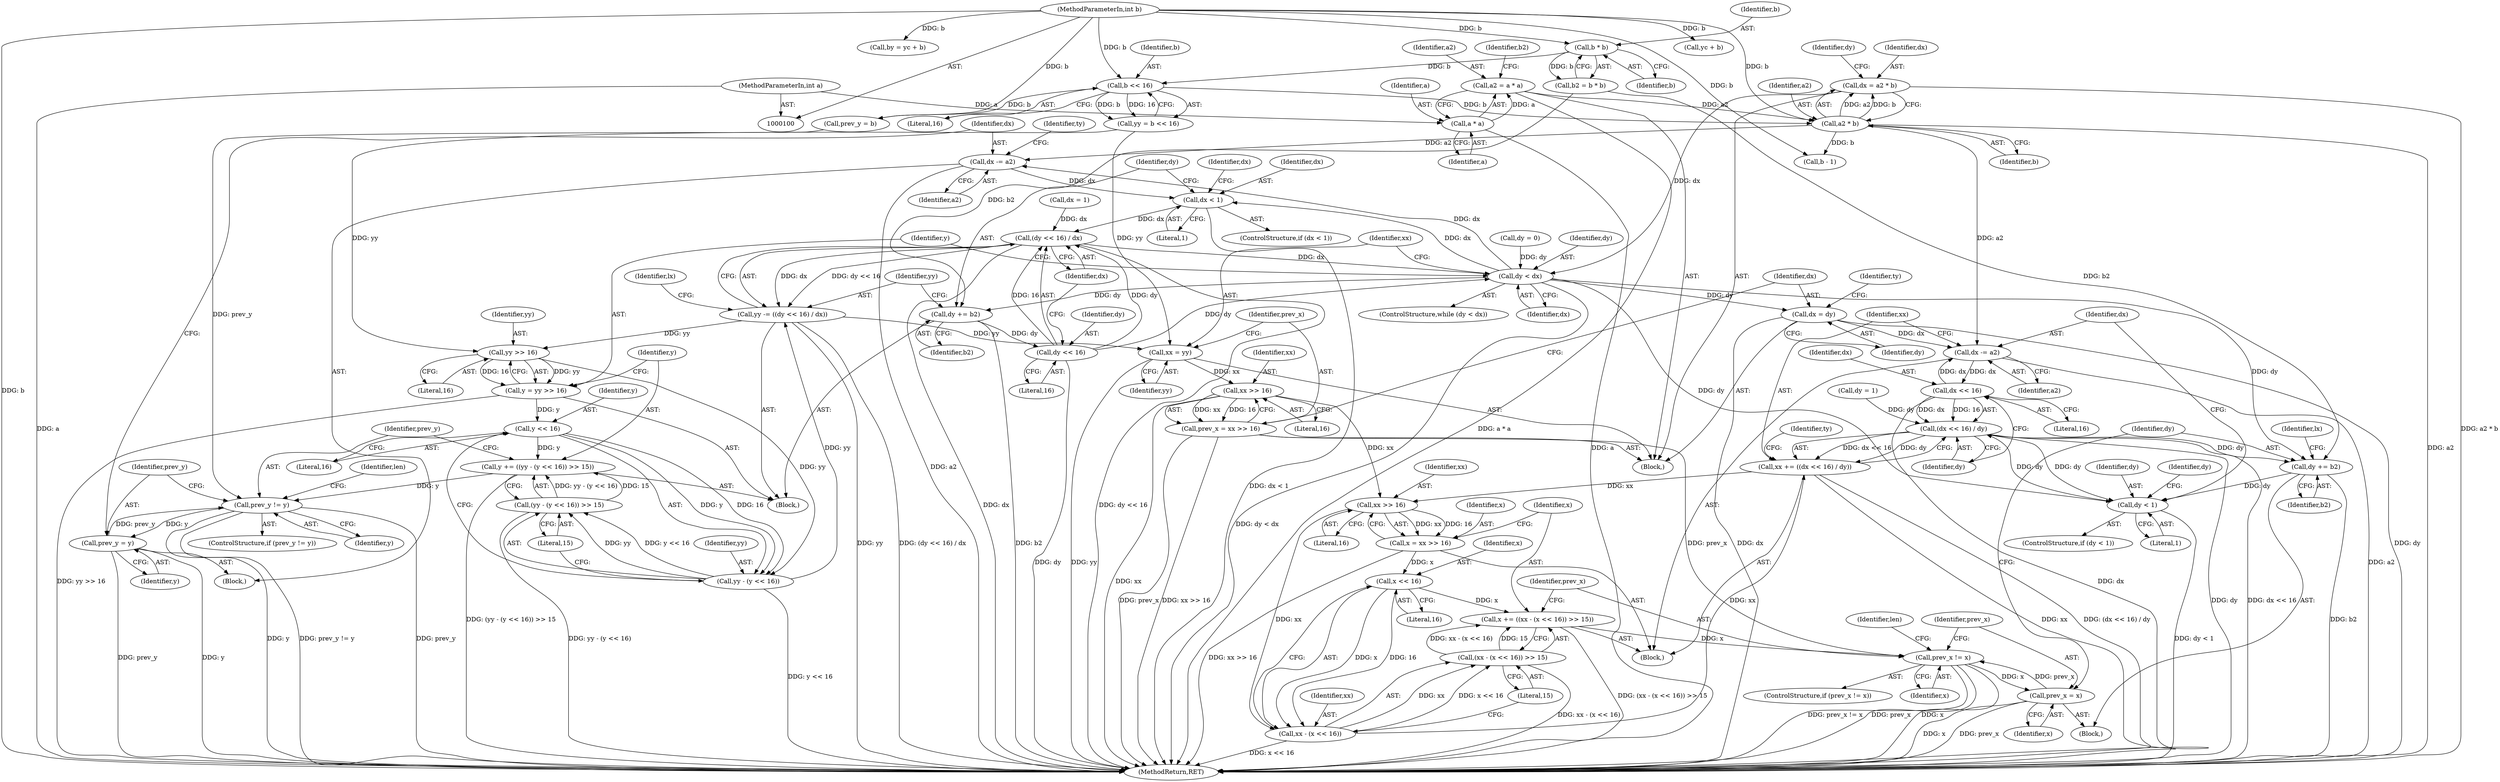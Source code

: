 digraph "0_enlightment_c94d83ccab15d5ef02f88d42dce38ed3f0892882@integer" {
"1000183" [label="(Call,dx = a2 * b)"];
"1000185" [label="(Call,a2 * b)"];
"1000165" [label="(Call,a2 = a * a)"];
"1000167" [label="(Call,a * a)"];
"1000103" [label="(MethodParameterIn,int a)"];
"1000104" [label="(MethodParameterIn,int b)"];
"1000177" [label="(Call,b << 16)"];
"1000172" [label="(Call,b * b)"];
"1000230" [label="(Call,dy < dx)"];
"1000257" [label="(Call,dx -= a2)"];
"1000316" [label="(Call,dx < 1)"];
"1000327" [label="(Call,(dy << 16) / dx)"];
"1000325" [label="(Call,yy -= ((dy << 16) / dx))"];
"1000237" [label="(Call,yy >> 16)"];
"1000235" [label="(Call,y = yy >> 16)"];
"1000245" [label="(Call,y << 16)"];
"1000240" [label="(Call,y += ((yy - (y << 16)) >> 15))"];
"1000250" [label="(Call,prev_y != y)"];
"1000254" [label="(Call,prev_y = y)"];
"1000243" [label="(Call,yy - (y << 16))"];
"1000242" [label="(Call,(yy - (y << 16)) >> 15)"];
"1000352" [label="(Call,xx = yy)"];
"1000357" [label="(Call,xx >> 16)"];
"1000355" [label="(Call,prev_x = xx >> 16)"];
"1000394" [label="(Call,prev_x != x)"];
"1000398" [label="(Call,prev_x = x)"];
"1000381" [label="(Call,xx >> 16)"];
"1000379" [label="(Call,x = xx >> 16)"];
"1000389" [label="(Call,x << 16)"];
"1000384" [label="(Call,x += ((xx - (x << 16)) >> 15))"];
"1000387" [label="(Call,xx - (x << 16))"];
"1000386" [label="(Call,(xx - (x << 16)) >> 15)"];
"1000478" [label="(Call,xx += ((dx << 16) / dy))"];
"1000322" [label="(Call,dy += b2)"];
"1000328" [label="(Call,dy << 16)"];
"1000360" [label="(Call,dx = dy)"];
"1000475" [label="(Call,dx -= a2)"];
"1000481" [label="(Call,dx << 16)"];
"1000480" [label="(Call,(dx << 16) / dy)"];
"1000401" [label="(Call,dy += b2)"];
"1000469" [label="(Call,dy < 1)"];
"1000242" [label="(Call,(yy - (y << 16)) >> 15)"];
"1000326" [label="(Identifier,yy)"];
"1000385" [label="(Identifier,x)"];
"1000486" [label="(Identifier,ty)"];
"1000243" [label="(Call,yy - (y << 16))"];
"1000315" [label="(ControlStructure,if (dx < 1))"];
"1000258" [label="(Identifier,dx)"];
"1000362" [label="(Identifier,dy)"];
"1000186" [label="(Identifier,a2)"];
"1000257" [label="(Call,dx -= a2)"];
"1000232" [label="(Identifier,dx)"];
"1000386" [label="(Call,(xx - (x << 16)) >> 15)"];
"1000381" [label="(Call,xx >> 16)"];
"1000380" [label="(Identifier,x)"];
"1000468" [label="(ControlStructure,if (dy < 1))"];
"1000271" [label="(Identifier,len)"];
"1000479" [label="(Identifier,xx)"];
"1000390" [label="(Identifier,x)"];
"1000178" [label="(Identifier,b)"];
"1000402" [label="(Identifier,dy)"];
"1000240" [label="(Call,y += ((yy - (y << 16)) >> 15))"];
"1000470" [label="(Identifier,dy)"];
"1000233" [label="(Block,)"];
"1000241" [label="(Identifier,y)"];
"1000195" [label="(Call,b - 1)"];
"1000115" [label="(Block,)"];
"1000179" [label="(Literal,16)"];
"1000170" [label="(Call,b2 = b * b)"];
"1000356" [label="(Identifier,prev_x)"];
"1000395" [label="(Identifier,prev_x)"];
"1000484" [label="(Identifier,dy)"];
"1000328" [label="(Call,dy << 16)"];
"1000379" [label="(Call,x = xx >> 16)"];
"1000352" [label="(Call,xx = yy)"];
"1000236" [label="(Identifier,y)"];
"1000325" [label="(Call,yy -= ((dy << 16) / dx))"];
"1000319" [label="(Call,dx = 1)"];
"1000247" [label="(Literal,16)"];
"1000401" [label="(Call,dy += b2)"];
"1000473" [label="(Identifier,dy)"];
"1000177" [label="(Call,b << 16)"];
"1000252" [label="(Identifier,y)"];
"1000331" [label="(Identifier,dx)"];
"1000167" [label="(Call,a * a)"];
"1000256" [label="(Identifier,y)"];
"1000496" [label="(MethodReturn,RET)"];
"1000398" [label="(Call,prev_x = x)"];
"1000483" [label="(Literal,16)"];
"1000248" [label="(Literal,15)"];
"1000171" [label="(Identifier,b2)"];
"1000323" [label="(Identifier,dy)"];
"1000189" [label="(Identifier,dy)"];
"1000251" [label="(Identifier,prev_y)"];
"1000169" [label="(Identifier,a)"];
"1000200" [label="(Call,yc + b)"];
"1000477" [label="(Identifier,a2)"];
"1000245" [label="(Call,y << 16)"];
"1000168" [label="(Identifier,a)"];
"1000244" [label="(Identifier,yy)"];
"1000400" [label="(Identifier,x)"];
"1000383" [label="(Literal,16)"];
"1000231" [label="(Identifier,dy)"];
"1000361" [label="(Identifier,dx)"];
"1000405" [label="(Identifier,lx)"];
"1000318" [label="(Literal,1)"];
"1000387" [label="(Call,xx - (x << 16))"];
"1000482" [label="(Identifier,dx)"];
"1000175" [label="(Call,yy = b << 16)"];
"1000250" [label="(Call,prev_y != y)"];
"1000330" [label="(Literal,16)"];
"1000475" [label="(Call,dx -= a2)"];
"1000360" [label="(Call,dx = dy)"];
"1000249" [label="(ControlStructure,if (prev_y != y))"];
"1000104" [label="(MethodParameterIn,int b)"];
"1000359" [label="(Literal,16)"];
"1000480" [label="(Call,(dx << 16) / dy)"];
"1000354" [label="(Identifier,yy)"];
"1000230" [label="(Call,dy < dx)"];
"1000320" [label="(Identifier,dx)"];
"1000183" [label="(Call,dx = a2 * b)"];
"1000393" [label="(ControlStructure,if (prev_x != x))"];
"1000103" [label="(MethodParameterIn,int a)"];
"1000476" [label="(Identifier,dx)"];
"1000329" [label="(Identifier,dy)"];
"1000253" [label="(Block,)"];
"1000358" [label="(Identifier,xx)"];
"1000174" [label="(Identifier,b)"];
"1000317" [label="(Identifier,dx)"];
"1000394" [label="(Call,prev_x != x)"];
"1000259" [label="(Identifier,a2)"];
"1000403" [label="(Identifier,b2)"];
"1000389" [label="(Call,x << 16)"];
"1000384" [label="(Call,x += ((xx - (x << 16)) >> 15))"];
"1000392" [label="(Literal,15)"];
"1000324" [label="(Identifier,b2)"];
"1000364" [label="(Identifier,ty)"];
"1000254" [label="(Call,prev_y = y)"];
"1000327" [label="(Call,(dy << 16) / dx)"];
"1000481" [label="(Call,dx << 16)"];
"1000166" [label="(Identifier,a2)"];
"1000388" [label="(Identifier,xx)"];
"1000188" [label="(Call,dy = 0)"];
"1000382" [label="(Identifier,xx)"];
"1000198" [label="(Call,by = yc + b)"];
"1000413" [label="(Identifier,len)"];
"1000355" [label="(Call,prev_x = xx >> 16)"];
"1000316" [label="(Call,dx < 1)"];
"1000246" [label="(Identifier,y)"];
"1000478" [label="(Call,xx += ((dx << 16) / dy))"];
"1000180" [label="(Call,prev_y = b)"];
"1000165" [label="(Call,a2 = a * a)"];
"1000471" [label="(Literal,1)"];
"1000184" [label="(Identifier,dx)"];
"1000353" [label="(Identifier,xx)"];
"1000391" [label="(Literal,16)"];
"1000237" [label="(Call,yy >> 16)"];
"1000396" [label="(Identifier,x)"];
"1000229" [label="(ControlStructure,while (dy < dx))"];
"1000472" [label="(Call,dy = 1)"];
"1000187" [label="(Identifier,b)"];
"1000377" [label="(Block,)"];
"1000255" [label="(Identifier,prev_y)"];
"1000322" [label="(Call,dy += b2)"];
"1000235" [label="(Call,y = yy >> 16)"];
"1000397" [label="(Block,)"];
"1000238" [label="(Identifier,yy)"];
"1000399" [label="(Identifier,prev_x)"];
"1000261" [label="(Identifier,ty)"];
"1000469" [label="(Call,dy < 1)"];
"1000357" [label="(Call,xx >> 16)"];
"1000173" [label="(Identifier,b)"];
"1000333" [label="(Identifier,lx)"];
"1000172" [label="(Call,b * b)"];
"1000185" [label="(Call,a2 * b)"];
"1000239" [label="(Literal,16)"];
"1000183" -> "1000115"  [label="AST: "];
"1000183" -> "1000185"  [label="CFG: "];
"1000184" -> "1000183"  [label="AST: "];
"1000185" -> "1000183"  [label="AST: "];
"1000189" -> "1000183"  [label="CFG: "];
"1000183" -> "1000496"  [label="DDG: a2 * b"];
"1000185" -> "1000183"  [label="DDG: a2"];
"1000185" -> "1000183"  [label="DDG: b"];
"1000183" -> "1000230"  [label="DDG: dx"];
"1000185" -> "1000187"  [label="CFG: "];
"1000186" -> "1000185"  [label="AST: "];
"1000187" -> "1000185"  [label="AST: "];
"1000185" -> "1000496"  [label="DDG: a2"];
"1000165" -> "1000185"  [label="DDG: a2"];
"1000104" -> "1000185"  [label="DDG: b"];
"1000177" -> "1000185"  [label="DDG: b"];
"1000185" -> "1000195"  [label="DDG: b"];
"1000185" -> "1000257"  [label="DDG: a2"];
"1000185" -> "1000475"  [label="DDG: a2"];
"1000165" -> "1000115"  [label="AST: "];
"1000165" -> "1000167"  [label="CFG: "];
"1000166" -> "1000165"  [label="AST: "];
"1000167" -> "1000165"  [label="AST: "];
"1000171" -> "1000165"  [label="CFG: "];
"1000165" -> "1000496"  [label="DDG: a * a"];
"1000167" -> "1000165"  [label="DDG: a"];
"1000167" -> "1000169"  [label="CFG: "];
"1000168" -> "1000167"  [label="AST: "];
"1000169" -> "1000167"  [label="AST: "];
"1000167" -> "1000496"  [label="DDG: a"];
"1000103" -> "1000167"  [label="DDG: a"];
"1000103" -> "1000100"  [label="AST: "];
"1000103" -> "1000496"  [label="DDG: a"];
"1000104" -> "1000100"  [label="AST: "];
"1000104" -> "1000496"  [label="DDG: b"];
"1000104" -> "1000172"  [label="DDG: b"];
"1000104" -> "1000177"  [label="DDG: b"];
"1000104" -> "1000180"  [label="DDG: b"];
"1000104" -> "1000195"  [label="DDG: b"];
"1000104" -> "1000198"  [label="DDG: b"];
"1000104" -> "1000200"  [label="DDG: b"];
"1000177" -> "1000175"  [label="AST: "];
"1000177" -> "1000179"  [label="CFG: "];
"1000178" -> "1000177"  [label="AST: "];
"1000179" -> "1000177"  [label="AST: "];
"1000175" -> "1000177"  [label="CFG: "];
"1000177" -> "1000175"  [label="DDG: b"];
"1000177" -> "1000175"  [label="DDG: 16"];
"1000172" -> "1000177"  [label="DDG: b"];
"1000177" -> "1000180"  [label="DDG: b"];
"1000172" -> "1000170"  [label="AST: "];
"1000172" -> "1000174"  [label="CFG: "];
"1000173" -> "1000172"  [label="AST: "];
"1000174" -> "1000172"  [label="AST: "];
"1000170" -> "1000172"  [label="CFG: "];
"1000172" -> "1000170"  [label="DDG: b"];
"1000230" -> "1000229"  [label="AST: "];
"1000230" -> "1000232"  [label="CFG: "];
"1000231" -> "1000230"  [label="AST: "];
"1000232" -> "1000230"  [label="AST: "];
"1000236" -> "1000230"  [label="CFG: "];
"1000353" -> "1000230"  [label="CFG: "];
"1000230" -> "1000496"  [label="DDG: dy < dx"];
"1000188" -> "1000230"  [label="DDG: dy"];
"1000328" -> "1000230"  [label="DDG: dy"];
"1000327" -> "1000230"  [label="DDG: dx"];
"1000230" -> "1000257"  [label="DDG: dx"];
"1000230" -> "1000316"  [label="DDG: dx"];
"1000230" -> "1000322"  [label="DDG: dy"];
"1000230" -> "1000360"  [label="DDG: dy"];
"1000230" -> "1000401"  [label="DDG: dy"];
"1000230" -> "1000469"  [label="DDG: dy"];
"1000257" -> "1000253"  [label="AST: "];
"1000257" -> "1000259"  [label="CFG: "];
"1000258" -> "1000257"  [label="AST: "];
"1000259" -> "1000257"  [label="AST: "];
"1000261" -> "1000257"  [label="CFG: "];
"1000257" -> "1000496"  [label="DDG: a2"];
"1000257" -> "1000316"  [label="DDG: dx"];
"1000316" -> "1000315"  [label="AST: "];
"1000316" -> "1000318"  [label="CFG: "];
"1000317" -> "1000316"  [label="AST: "];
"1000318" -> "1000316"  [label="AST: "];
"1000320" -> "1000316"  [label="CFG: "];
"1000323" -> "1000316"  [label="CFG: "];
"1000316" -> "1000496"  [label="DDG: dx < 1"];
"1000316" -> "1000327"  [label="DDG: dx"];
"1000327" -> "1000325"  [label="AST: "];
"1000327" -> "1000331"  [label="CFG: "];
"1000328" -> "1000327"  [label="AST: "];
"1000331" -> "1000327"  [label="AST: "];
"1000325" -> "1000327"  [label="CFG: "];
"1000327" -> "1000496"  [label="DDG: dx"];
"1000327" -> "1000496"  [label="DDG: dy << 16"];
"1000327" -> "1000325"  [label="DDG: dy << 16"];
"1000327" -> "1000325"  [label="DDG: dx"];
"1000328" -> "1000327"  [label="DDG: dy"];
"1000328" -> "1000327"  [label="DDG: 16"];
"1000319" -> "1000327"  [label="DDG: dx"];
"1000325" -> "1000233"  [label="AST: "];
"1000326" -> "1000325"  [label="AST: "];
"1000333" -> "1000325"  [label="CFG: "];
"1000325" -> "1000496"  [label="DDG: yy"];
"1000325" -> "1000496"  [label="DDG: (dy << 16) / dx"];
"1000325" -> "1000237"  [label="DDG: yy"];
"1000243" -> "1000325"  [label="DDG: yy"];
"1000325" -> "1000352"  [label="DDG: yy"];
"1000237" -> "1000235"  [label="AST: "];
"1000237" -> "1000239"  [label="CFG: "];
"1000238" -> "1000237"  [label="AST: "];
"1000239" -> "1000237"  [label="AST: "];
"1000235" -> "1000237"  [label="CFG: "];
"1000237" -> "1000235"  [label="DDG: yy"];
"1000237" -> "1000235"  [label="DDG: 16"];
"1000175" -> "1000237"  [label="DDG: yy"];
"1000237" -> "1000243"  [label="DDG: yy"];
"1000235" -> "1000233"  [label="AST: "];
"1000236" -> "1000235"  [label="AST: "];
"1000241" -> "1000235"  [label="CFG: "];
"1000235" -> "1000496"  [label="DDG: yy >> 16"];
"1000235" -> "1000245"  [label="DDG: y"];
"1000245" -> "1000243"  [label="AST: "];
"1000245" -> "1000247"  [label="CFG: "];
"1000246" -> "1000245"  [label="AST: "];
"1000247" -> "1000245"  [label="AST: "];
"1000243" -> "1000245"  [label="CFG: "];
"1000245" -> "1000240"  [label="DDG: y"];
"1000245" -> "1000243"  [label="DDG: y"];
"1000245" -> "1000243"  [label="DDG: 16"];
"1000240" -> "1000233"  [label="AST: "];
"1000240" -> "1000242"  [label="CFG: "];
"1000241" -> "1000240"  [label="AST: "];
"1000242" -> "1000240"  [label="AST: "];
"1000251" -> "1000240"  [label="CFG: "];
"1000240" -> "1000496"  [label="DDG: (yy - (y << 16)) >> 15"];
"1000242" -> "1000240"  [label="DDG: yy - (y << 16)"];
"1000242" -> "1000240"  [label="DDG: 15"];
"1000240" -> "1000250"  [label="DDG: y"];
"1000250" -> "1000249"  [label="AST: "];
"1000250" -> "1000252"  [label="CFG: "];
"1000251" -> "1000250"  [label="AST: "];
"1000252" -> "1000250"  [label="AST: "];
"1000255" -> "1000250"  [label="CFG: "];
"1000271" -> "1000250"  [label="CFG: "];
"1000250" -> "1000496"  [label="DDG: prev_y"];
"1000250" -> "1000496"  [label="DDG: y"];
"1000250" -> "1000496"  [label="DDG: prev_y != y"];
"1000254" -> "1000250"  [label="DDG: prev_y"];
"1000180" -> "1000250"  [label="DDG: prev_y"];
"1000250" -> "1000254"  [label="DDG: y"];
"1000254" -> "1000253"  [label="AST: "];
"1000254" -> "1000256"  [label="CFG: "];
"1000255" -> "1000254"  [label="AST: "];
"1000256" -> "1000254"  [label="AST: "];
"1000258" -> "1000254"  [label="CFG: "];
"1000254" -> "1000496"  [label="DDG: prev_y"];
"1000254" -> "1000496"  [label="DDG: y"];
"1000243" -> "1000242"  [label="AST: "];
"1000244" -> "1000243"  [label="AST: "];
"1000248" -> "1000243"  [label="CFG: "];
"1000243" -> "1000496"  [label="DDG: y << 16"];
"1000243" -> "1000242"  [label="DDG: yy"];
"1000243" -> "1000242"  [label="DDG: y << 16"];
"1000242" -> "1000248"  [label="CFG: "];
"1000248" -> "1000242"  [label="AST: "];
"1000242" -> "1000496"  [label="DDG: yy - (y << 16)"];
"1000352" -> "1000115"  [label="AST: "];
"1000352" -> "1000354"  [label="CFG: "];
"1000353" -> "1000352"  [label="AST: "];
"1000354" -> "1000352"  [label="AST: "];
"1000356" -> "1000352"  [label="CFG: "];
"1000352" -> "1000496"  [label="DDG: yy"];
"1000175" -> "1000352"  [label="DDG: yy"];
"1000352" -> "1000357"  [label="DDG: xx"];
"1000357" -> "1000355"  [label="AST: "];
"1000357" -> "1000359"  [label="CFG: "];
"1000358" -> "1000357"  [label="AST: "];
"1000359" -> "1000357"  [label="AST: "];
"1000355" -> "1000357"  [label="CFG: "];
"1000357" -> "1000496"  [label="DDG: xx"];
"1000357" -> "1000355"  [label="DDG: xx"];
"1000357" -> "1000355"  [label="DDG: 16"];
"1000357" -> "1000381"  [label="DDG: xx"];
"1000355" -> "1000115"  [label="AST: "];
"1000356" -> "1000355"  [label="AST: "];
"1000361" -> "1000355"  [label="CFG: "];
"1000355" -> "1000496"  [label="DDG: prev_x"];
"1000355" -> "1000496"  [label="DDG: xx >> 16"];
"1000355" -> "1000394"  [label="DDG: prev_x"];
"1000394" -> "1000393"  [label="AST: "];
"1000394" -> "1000396"  [label="CFG: "];
"1000395" -> "1000394"  [label="AST: "];
"1000396" -> "1000394"  [label="AST: "];
"1000399" -> "1000394"  [label="CFG: "];
"1000413" -> "1000394"  [label="CFG: "];
"1000394" -> "1000496"  [label="DDG: x"];
"1000394" -> "1000496"  [label="DDG: prev_x != x"];
"1000394" -> "1000496"  [label="DDG: prev_x"];
"1000398" -> "1000394"  [label="DDG: prev_x"];
"1000384" -> "1000394"  [label="DDG: x"];
"1000394" -> "1000398"  [label="DDG: x"];
"1000398" -> "1000397"  [label="AST: "];
"1000398" -> "1000400"  [label="CFG: "];
"1000399" -> "1000398"  [label="AST: "];
"1000400" -> "1000398"  [label="AST: "];
"1000402" -> "1000398"  [label="CFG: "];
"1000398" -> "1000496"  [label="DDG: x"];
"1000398" -> "1000496"  [label="DDG: prev_x"];
"1000381" -> "1000379"  [label="AST: "];
"1000381" -> "1000383"  [label="CFG: "];
"1000382" -> "1000381"  [label="AST: "];
"1000383" -> "1000381"  [label="AST: "];
"1000379" -> "1000381"  [label="CFG: "];
"1000381" -> "1000379"  [label="DDG: xx"];
"1000381" -> "1000379"  [label="DDG: 16"];
"1000478" -> "1000381"  [label="DDG: xx"];
"1000381" -> "1000387"  [label="DDG: xx"];
"1000379" -> "1000377"  [label="AST: "];
"1000380" -> "1000379"  [label="AST: "];
"1000385" -> "1000379"  [label="CFG: "];
"1000379" -> "1000496"  [label="DDG: xx >> 16"];
"1000379" -> "1000389"  [label="DDG: x"];
"1000389" -> "1000387"  [label="AST: "];
"1000389" -> "1000391"  [label="CFG: "];
"1000390" -> "1000389"  [label="AST: "];
"1000391" -> "1000389"  [label="AST: "];
"1000387" -> "1000389"  [label="CFG: "];
"1000389" -> "1000384"  [label="DDG: x"];
"1000389" -> "1000387"  [label="DDG: x"];
"1000389" -> "1000387"  [label="DDG: 16"];
"1000384" -> "1000377"  [label="AST: "];
"1000384" -> "1000386"  [label="CFG: "];
"1000385" -> "1000384"  [label="AST: "];
"1000386" -> "1000384"  [label="AST: "];
"1000395" -> "1000384"  [label="CFG: "];
"1000384" -> "1000496"  [label="DDG: (xx - (x << 16)) >> 15"];
"1000386" -> "1000384"  [label="DDG: xx - (x << 16)"];
"1000386" -> "1000384"  [label="DDG: 15"];
"1000387" -> "1000386"  [label="AST: "];
"1000388" -> "1000387"  [label="AST: "];
"1000392" -> "1000387"  [label="CFG: "];
"1000387" -> "1000496"  [label="DDG: x << 16"];
"1000387" -> "1000386"  [label="DDG: xx"];
"1000387" -> "1000386"  [label="DDG: x << 16"];
"1000387" -> "1000478"  [label="DDG: xx"];
"1000386" -> "1000392"  [label="CFG: "];
"1000392" -> "1000386"  [label="AST: "];
"1000386" -> "1000496"  [label="DDG: xx - (x << 16)"];
"1000478" -> "1000377"  [label="AST: "];
"1000478" -> "1000480"  [label="CFG: "];
"1000479" -> "1000478"  [label="AST: "];
"1000480" -> "1000478"  [label="AST: "];
"1000486" -> "1000478"  [label="CFG: "];
"1000478" -> "1000496"  [label="DDG: xx"];
"1000478" -> "1000496"  [label="DDG: (dx << 16) / dy"];
"1000480" -> "1000478"  [label="DDG: dx << 16"];
"1000480" -> "1000478"  [label="DDG: dy"];
"1000322" -> "1000233"  [label="AST: "];
"1000322" -> "1000324"  [label="CFG: "];
"1000323" -> "1000322"  [label="AST: "];
"1000324" -> "1000322"  [label="AST: "];
"1000326" -> "1000322"  [label="CFG: "];
"1000322" -> "1000496"  [label="DDG: b2"];
"1000170" -> "1000322"  [label="DDG: b2"];
"1000322" -> "1000328"  [label="DDG: dy"];
"1000328" -> "1000330"  [label="CFG: "];
"1000329" -> "1000328"  [label="AST: "];
"1000330" -> "1000328"  [label="AST: "];
"1000331" -> "1000328"  [label="CFG: "];
"1000328" -> "1000496"  [label="DDG: dy"];
"1000360" -> "1000115"  [label="AST: "];
"1000360" -> "1000362"  [label="CFG: "];
"1000361" -> "1000360"  [label="AST: "];
"1000362" -> "1000360"  [label="AST: "];
"1000364" -> "1000360"  [label="CFG: "];
"1000360" -> "1000496"  [label="DDG: dx"];
"1000360" -> "1000496"  [label="DDG: dy"];
"1000360" -> "1000475"  [label="DDG: dx"];
"1000475" -> "1000377"  [label="AST: "];
"1000475" -> "1000477"  [label="CFG: "];
"1000476" -> "1000475"  [label="AST: "];
"1000477" -> "1000475"  [label="AST: "];
"1000479" -> "1000475"  [label="CFG: "];
"1000475" -> "1000496"  [label="DDG: a2"];
"1000481" -> "1000475"  [label="DDG: dx"];
"1000475" -> "1000481"  [label="DDG: dx"];
"1000481" -> "1000480"  [label="AST: "];
"1000481" -> "1000483"  [label="CFG: "];
"1000482" -> "1000481"  [label="AST: "];
"1000483" -> "1000481"  [label="AST: "];
"1000484" -> "1000481"  [label="CFG: "];
"1000481" -> "1000496"  [label="DDG: dx"];
"1000481" -> "1000480"  [label="DDG: dx"];
"1000481" -> "1000480"  [label="DDG: 16"];
"1000480" -> "1000484"  [label="CFG: "];
"1000484" -> "1000480"  [label="AST: "];
"1000480" -> "1000496"  [label="DDG: dx << 16"];
"1000480" -> "1000496"  [label="DDG: dy"];
"1000480" -> "1000401"  [label="DDG: dy"];
"1000480" -> "1000469"  [label="DDG: dy"];
"1000472" -> "1000480"  [label="DDG: dy"];
"1000469" -> "1000480"  [label="DDG: dy"];
"1000401" -> "1000397"  [label="AST: "];
"1000401" -> "1000403"  [label="CFG: "];
"1000402" -> "1000401"  [label="AST: "];
"1000403" -> "1000401"  [label="AST: "];
"1000405" -> "1000401"  [label="CFG: "];
"1000401" -> "1000496"  [label="DDG: b2"];
"1000170" -> "1000401"  [label="DDG: b2"];
"1000401" -> "1000469"  [label="DDG: dy"];
"1000469" -> "1000468"  [label="AST: "];
"1000469" -> "1000471"  [label="CFG: "];
"1000470" -> "1000469"  [label="AST: "];
"1000471" -> "1000469"  [label="AST: "];
"1000473" -> "1000469"  [label="CFG: "];
"1000476" -> "1000469"  [label="CFG: "];
"1000469" -> "1000496"  [label="DDG: dy < 1"];
}
